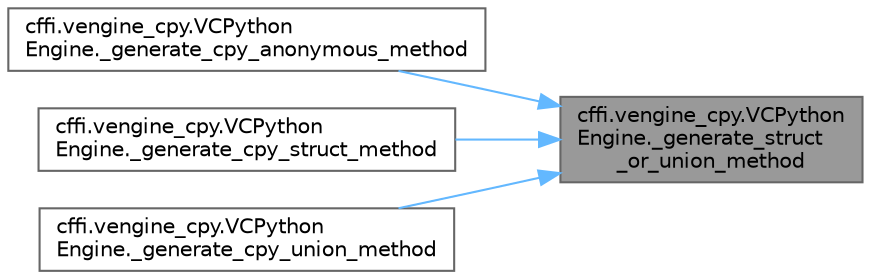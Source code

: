 digraph "cffi.vengine_cpy.VCPythonEngine._generate_struct_or_union_method"
{
 // LATEX_PDF_SIZE
  bgcolor="transparent";
  edge [fontname=Helvetica,fontsize=10,labelfontname=Helvetica,labelfontsize=10];
  node [fontname=Helvetica,fontsize=10,shape=box,height=0.2,width=0.4];
  rankdir="RL";
  Node1 [id="Node000001",label="cffi.vengine_cpy.VCPython\lEngine._generate_struct\l_or_union_method",height=0.2,width=0.4,color="gray40", fillcolor="grey60", style="filled", fontcolor="black",tooltip=" "];
  Node1 -> Node2 [id="edge1_Node000001_Node000002",dir="back",color="steelblue1",style="solid",tooltip=" "];
  Node2 [id="Node000002",label="cffi.vengine_cpy.VCPython\lEngine._generate_cpy_anonymous_method",height=0.2,width=0.4,color="grey40", fillcolor="white", style="filled",URL="$classcffi_1_1vengine__cpy_1_1_v_c_python_engine.html#a6e6483d8235e10ff6387e74e801f5ef9",tooltip=" "];
  Node1 -> Node3 [id="edge2_Node000001_Node000003",dir="back",color="steelblue1",style="solid",tooltip=" "];
  Node3 [id="Node000003",label="cffi.vengine_cpy.VCPython\lEngine._generate_cpy_struct_method",height=0.2,width=0.4,color="grey40", fillcolor="white", style="filled",URL="$classcffi_1_1vengine__cpy_1_1_v_c_python_engine.html#a7c2982086b6fef217a823e6113ab571a",tooltip=" "];
  Node1 -> Node4 [id="edge3_Node000001_Node000004",dir="back",color="steelblue1",style="solid",tooltip=" "];
  Node4 [id="Node000004",label="cffi.vengine_cpy.VCPython\lEngine._generate_cpy_union_method",height=0.2,width=0.4,color="grey40", fillcolor="white", style="filled",URL="$classcffi_1_1vengine__cpy_1_1_v_c_python_engine.html#a19a8100e3ef3ba0f28d7f71b510c35ff",tooltip=" "];
}
